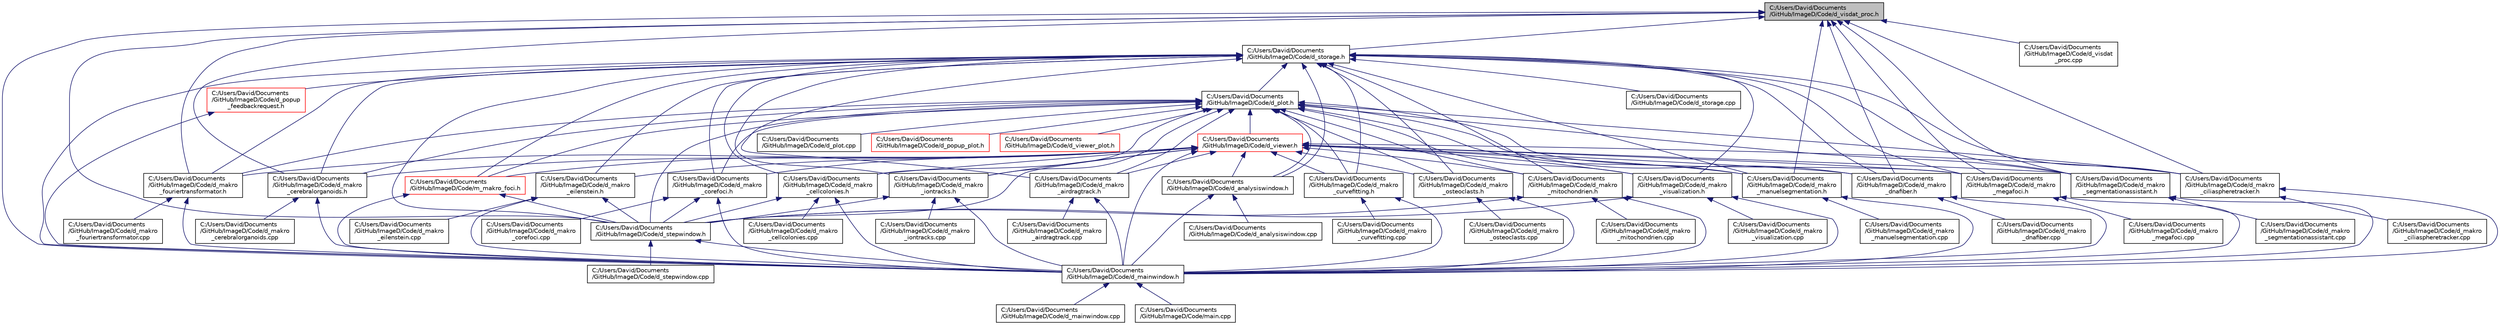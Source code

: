 digraph "C:/Users/David/Documents/GitHub/ImageD/Code/d_visdat_proc.h"
{
 // LATEX_PDF_SIZE
  edge [fontname="Helvetica",fontsize="10",labelfontname="Helvetica",labelfontsize="10"];
  node [fontname="Helvetica",fontsize="10",shape=record];
  Node1 [label="C:/Users/David/Documents\l/GitHub/ImageD/Code/d_visdat_proc.h",height=0.2,width=0.4,color="black", fillcolor="grey75", style="filled", fontcolor="black",tooltip=" "];
  Node1 -> Node2 [dir="back",color="midnightblue",fontsize="10",style="solid"];
  Node2 [label="C:/Users/David/Documents\l/GitHub/ImageD/Code/d_mainwindow.h",height=0.2,width=0.4,color="black", fillcolor="white", style="filled",URL="$d__mainwindow_8h.html",tooltip=" "];
  Node2 -> Node3 [dir="back",color="midnightblue",fontsize="10",style="solid"];
  Node3 [label="C:/Users/David/Documents\l/GitHub/ImageD/Code/d_mainwindow.cpp",height=0.2,width=0.4,color="black", fillcolor="white", style="filled",URL="$d__mainwindow_8cpp.html",tooltip=" "];
  Node2 -> Node4 [dir="back",color="midnightblue",fontsize="10",style="solid"];
  Node4 [label="C:/Users/David/Documents\l/GitHub/ImageD/Code/main.cpp",height=0.2,width=0.4,color="black", fillcolor="white", style="filled",URL="$main_8cpp.html",tooltip=" "];
  Node1 -> Node5 [dir="back",color="midnightblue",fontsize="10",style="solid"];
  Node5 [label="C:/Users/David/Documents\l/GitHub/ImageD/Code/d_makro\l_cerebralorganoids.h",height=0.2,width=0.4,color="black", fillcolor="white", style="filled",URL="$d__makro__cerebralorganoids_8h.html",tooltip=" "];
  Node5 -> Node2 [dir="back",color="midnightblue",fontsize="10",style="solid"];
  Node5 -> Node6 [dir="back",color="midnightblue",fontsize="10",style="solid"];
  Node6 [label="C:/Users/David/Documents\l/GitHub/ImageD/Code/d_makro\l_cerebralorganoids.cpp",height=0.2,width=0.4,color="black", fillcolor="white", style="filled",URL="$d__makro__cerebralorganoids_8cpp.html",tooltip=" "];
  Node1 -> Node7 [dir="back",color="midnightblue",fontsize="10",style="solid"];
  Node7 [label="C:/Users/David/Documents\l/GitHub/ImageD/Code/d_makro\l_ciliaspheretracker.h",height=0.2,width=0.4,color="black", fillcolor="white", style="filled",URL="$d__makro__ciliaspheretracker_8h.html",tooltip=" "];
  Node7 -> Node2 [dir="back",color="midnightblue",fontsize="10",style="solid"];
  Node7 -> Node8 [dir="back",color="midnightblue",fontsize="10",style="solid"];
  Node8 [label="C:/Users/David/Documents\l/GitHub/ImageD/Code/d_makro\l_ciliaspheretracker.cpp",height=0.2,width=0.4,color="black", fillcolor="white", style="filled",URL="$d__makro__ciliaspheretracker_8cpp.html",tooltip=" "];
  Node1 -> Node9 [dir="back",color="midnightblue",fontsize="10",style="solid"];
  Node9 [label="C:/Users/David/Documents\l/GitHub/ImageD/Code/d_makro\l_dnafiber.h",height=0.2,width=0.4,color="black", fillcolor="white", style="filled",URL="$d__makro__dnafiber_8h.html",tooltip=" "];
  Node9 -> Node2 [dir="back",color="midnightblue",fontsize="10",style="solid"];
  Node9 -> Node10 [dir="back",color="midnightblue",fontsize="10",style="solid"];
  Node10 [label="C:/Users/David/Documents\l/GitHub/ImageD/Code/d_makro\l_dnafiber.cpp",height=0.2,width=0.4,color="black", fillcolor="white", style="filled",URL="$d__makro__dnafiber_8cpp.html",tooltip=" "];
  Node1 -> Node11 [dir="back",color="midnightblue",fontsize="10",style="solid"];
  Node11 [label="C:/Users/David/Documents\l/GitHub/ImageD/Code/d_makro\l_fouriertransformator.h",height=0.2,width=0.4,color="black", fillcolor="white", style="filled",URL="$d__makro__fouriertransformator_8h.html",tooltip=" "];
  Node11 -> Node2 [dir="back",color="midnightblue",fontsize="10",style="solid"];
  Node11 -> Node12 [dir="back",color="midnightblue",fontsize="10",style="solid"];
  Node12 [label="C:/Users/David/Documents\l/GitHub/ImageD/Code/d_makro\l_fouriertransformator.cpp",height=0.2,width=0.4,color="black", fillcolor="white", style="filled",URL="$d__makro__fouriertransformator_8cpp.html",tooltip=" "];
  Node1 -> Node13 [dir="back",color="midnightblue",fontsize="10",style="solid"];
  Node13 [label="C:/Users/David/Documents\l/GitHub/ImageD/Code/d_makro\l_manuelsegmentation.h",height=0.2,width=0.4,color="black", fillcolor="white", style="filled",URL="$d__makro__manuelsegmentation_8h.html",tooltip=" "];
  Node13 -> Node2 [dir="back",color="midnightblue",fontsize="10",style="solid"];
  Node13 -> Node14 [dir="back",color="midnightblue",fontsize="10",style="solid"];
  Node14 [label="C:/Users/David/Documents\l/GitHub/ImageD/Code/d_makro\l_manuelsegmentation.cpp",height=0.2,width=0.4,color="black", fillcolor="white", style="filled",URL="$d__makro__manuelsegmentation_8cpp.html",tooltip=" "];
  Node1 -> Node15 [dir="back",color="midnightblue",fontsize="10",style="solid"];
  Node15 [label="C:/Users/David/Documents\l/GitHub/ImageD/Code/d_makro\l_megafoci.h",height=0.2,width=0.4,color="black", fillcolor="white", style="filled",URL="$d__makro__megafoci_8h.html",tooltip=" "];
  Node15 -> Node2 [dir="back",color="midnightblue",fontsize="10",style="solid"];
  Node15 -> Node16 [dir="back",color="midnightblue",fontsize="10",style="solid"];
  Node16 [label="C:/Users/David/Documents\l/GitHub/ImageD/Code/d_makro\l_megafoci.cpp",height=0.2,width=0.4,color="black", fillcolor="white", style="filled",URL="$d__makro__megafoci_8cpp.html",tooltip=" "];
  Node1 -> Node17 [dir="back",color="midnightblue",fontsize="10",style="solid"];
  Node17 [label="C:/Users/David/Documents\l/GitHub/ImageD/Code/d_makro\l_segmentationassistant.h",height=0.2,width=0.4,color="black", fillcolor="white", style="filled",URL="$d__makro__segmentationassistant_8h.html",tooltip=" "];
  Node17 -> Node2 [dir="back",color="midnightblue",fontsize="10",style="solid"];
  Node17 -> Node18 [dir="back",color="midnightblue",fontsize="10",style="solid"];
  Node18 [label="C:/Users/David/Documents\l/GitHub/ImageD/Code/d_makro\l_segmentationassistant.cpp",height=0.2,width=0.4,color="black", fillcolor="white", style="filled",URL="$d__makro__segmentationassistant_8cpp.html",tooltip=" "];
  Node1 -> Node19 [dir="back",color="midnightblue",fontsize="10",style="solid"];
  Node19 [label="C:/Users/David/Documents\l/GitHub/ImageD/Code/d_stepwindow.h",height=0.2,width=0.4,color="black", fillcolor="white", style="filled",URL="$d__stepwindow_8h.html",tooltip=" "];
  Node19 -> Node2 [dir="back",color="midnightblue",fontsize="10",style="solid"];
  Node19 -> Node20 [dir="back",color="midnightblue",fontsize="10",style="solid"];
  Node20 [label="C:/Users/David/Documents\l/GitHub/ImageD/Code/d_stepwindow.cpp",height=0.2,width=0.4,color="black", fillcolor="white", style="filled",URL="$d__stepwindow_8cpp.html",tooltip=" "];
  Node1 -> Node21 [dir="back",color="midnightblue",fontsize="10",style="solid"];
  Node21 [label="C:/Users/David/Documents\l/GitHub/ImageD/Code/d_storage.h",height=0.2,width=0.4,color="black", fillcolor="white", style="filled",URL="$d__storage_8h.html",tooltip=" "];
  Node21 -> Node22 [dir="back",color="midnightblue",fontsize="10",style="solid"];
  Node22 [label="C:/Users/David/Documents\l/GitHub/ImageD/Code/d_analysiswindow.h",height=0.2,width=0.4,color="black", fillcolor="white", style="filled",URL="$d__analysiswindow_8h.html",tooltip=" "];
  Node22 -> Node23 [dir="back",color="midnightblue",fontsize="10",style="solid"];
  Node23 [label="C:/Users/David/Documents\l/GitHub/ImageD/Code/d_analysiswindow.cpp",height=0.2,width=0.4,color="black", fillcolor="white", style="filled",URL="$d__analysiswindow_8cpp.html",tooltip=" "];
  Node22 -> Node2 [dir="back",color="midnightblue",fontsize="10",style="solid"];
  Node21 -> Node2 [dir="back",color="midnightblue",fontsize="10",style="solid"];
  Node21 -> Node24 [dir="back",color="midnightblue",fontsize="10",style="solid"];
  Node24 [label="C:/Users/David/Documents\l/GitHub/ImageD/Code/d_makro\l_airdragtrack.h",height=0.2,width=0.4,color="black", fillcolor="white", style="filled",URL="$d__makro__airdragtrack_8h.html",tooltip=" "];
  Node24 -> Node2 [dir="back",color="midnightblue",fontsize="10",style="solid"];
  Node24 -> Node25 [dir="back",color="midnightblue",fontsize="10",style="solid"];
  Node25 [label="C:/Users/David/Documents\l/GitHub/ImageD/Code/d_makro\l_airdragtrack.cpp",height=0.2,width=0.4,color="black", fillcolor="white", style="filled",URL="$d__makro__airdragtrack_8cpp.html",tooltip=" "];
  Node21 -> Node26 [dir="back",color="midnightblue",fontsize="10",style="solid"];
  Node26 [label="C:/Users/David/Documents\l/GitHub/ImageD/Code/d_makro\l_cellcolonies.h",height=0.2,width=0.4,color="black", fillcolor="white", style="filled",URL="$d__makro__cellcolonies_8h.html",tooltip=" "];
  Node26 -> Node2 [dir="back",color="midnightblue",fontsize="10",style="solid"];
  Node26 -> Node27 [dir="back",color="midnightblue",fontsize="10",style="solid"];
  Node27 [label="C:/Users/David/Documents\l/GitHub/ImageD/Code/d_makro\l_cellcolonies.cpp",height=0.2,width=0.4,color="black", fillcolor="white", style="filled",URL="$d__makro__cellcolonies_8cpp.html",tooltip=" "];
  Node26 -> Node19 [dir="back",color="midnightblue",fontsize="10",style="solid"];
  Node21 -> Node5 [dir="back",color="midnightblue",fontsize="10",style="solid"];
  Node21 -> Node7 [dir="back",color="midnightblue",fontsize="10",style="solid"];
  Node21 -> Node28 [dir="back",color="midnightblue",fontsize="10",style="solid"];
  Node28 [label="C:/Users/David/Documents\l/GitHub/ImageD/Code/d_makro\l_corefoci.h",height=0.2,width=0.4,color="black", fillcolor="white", style="filled",URL="$d__makro__corefoci_8h.html",tooltip=" "];
  Node28 -> Node2 [dir="back",color="midnightblue",fontsize="10",style="solid"];
  Node28 -> Node29 [dir="back",color="midnightblue",fontsize="10",style="solid"];
  Node29 [label="C:/Users/David/Documents\l/GitHub/ImageD/Code/d_makro\l_corefoci.cpp",height=0.2,width=0.4,color="black", fillcolor="white", style="filled",URL="$d__makro__corefoci_8cpp.html",tooltip=" "];
  Node28 -> Node19 [dir="back",color="midnightblue",fontsize="10",style="solid"];
  Node21 -> Node30 [dir="back",color="midnightblue",fontsize="10",style="solid"];
  Node30 [label="C:/Users/David/Documents\l/GitHub/ImageD/Code/d_makro\l_curvefitting.h",height=0.2,width=0.4,color="black", fillcolor="white", style="filled",URL="$d__makro__curvefitting_8h.html",tooltip=" "];
  Node30 -> Node2 [dir="back",color="midnightblue",fontsize="10",style="solid"];
  Node30 -> Node31 [dir="back",color="midnightblue",fontsize="10",style="solid"];
  Node31 [label="C:/Users/David/Documents\l/GitHub/ImageD/Code/d_makro\l_curvefitting.cpp",height=0.2,width=0.4,color="black", fillcolor="white", style="filled",URL="$d__makro__curvefitting_8cpp.html",tooltip=" "];
  Node21 -> Node9 [dir="back",color="midnightblue",fontsize="10",style="solid"];
  Node21 -> Node32 [dir="back",color="midnightblue",fontsize="10",style="solid"];
  Node32 [label="C:/Users/David/Documents\l/GitHub/ImageD/Code/d_makro\l_eilenstein.h",height=0.2,width=0.4,color="black", fillcolor="white", style="filled",URL="$d__makro__eilenstein_8h.html",tooltip=" "];
  Node32 -> Node2 [dir="back",color="midnightblue",fontsize="10",style="solid"];
  Node32 -> Node33 [dir="back",color="midnightblue",fontsize="10",style="solid"];
  Node33 [label="C:/Users/David/Documents\l/GitHub/ImageD/Code/d_makro\l_eilenstein.cpp",height=0.2,width=0.4,color="black", fillcolor="white", style="filled",URL="$d__makro__eilenstein_8cpp.html",tooltip=" "];
  Node32 -> Node19 [dir="back",color="midnightblue",fontsize="10",style="solid"];
  Node21 -> Node11 [dir="back",color="midnightblue",fontsize="10",style="solid"];
  Node21 -> Node34 [dir="back",color="midnightblue",fontsize="10",style="solid"];
  Node34 [label="C:/Users/David/Documents\l/GitHub/ImageD/Code/d_makro\l_iontracks.h",height=0.2,width=0.4,color="black", fillcolor="white", style="filled",URL="$d__makro__iontracks_8h.html",tooltip=" "];
  Node34 -> Node2 [dir="back",color="midnightblue",fontsize="10",style="solid"];
  Node34 -> Node35 [dir="back",color="midnightblue",fontsize="10",style="solid"];
  Node35 [label="C:/Users/David/Documents\l/GitHub/ImageD/Code/d_makro\l_iontracks.cpp",height=0.2,width=0.4,color="black", fillcolor="white", style="filled",URL="$d__makro__iontracks_8cpp.html",tooltip=" "];
  Node34 -> Node19 [dir="back",color="midnightblue",fontsize="10",style="solid"];
  Node21 -> Node13 [dir="back",color="midnightblue",fontsize="10",style="solid"];
  Node21 -> Node15 [dir="back",color="midnightblue",fontsize="10",style="solid"];
  Node21 -> Node36 [dir="back",color="midnightblue",fontsize="10",style="solid"];
  Node36 [label="C:/Users/David/Documents\l/GitHub/ImageD/Code/d_makro\l_mitochondrien.h",height=0.2,width=0.4,color="black", fillcolor="white", style="filled",URL="$d__makro__mitochondrien_8h.html",tooltip=" "];
  Node36 -> Node2 [dir="back",color="midnightblue",fontsize="10",style="solid"];
  Node36 -> Node37 [dir="back",color="midnightblue",fontsize="10",style="solid"];
  Node37 [label="C:/Users/David/Documents\l/GitHub/ImageD/Code/d_makro\l_mitochondrien.cpp",height=0.2,width=0.4,color="black", fillcolor="white", style="filled",URL="$d__makro__mitochondrien_8cpp.html",tooltip=" "];
  Node36 -> Node19 [dir="back",color="midnightblue",fontsize="10",style="solid"];
  Node21 -> Node38 [dir="back",color="midnightblue",fontsize="10",style="solid"];
  Node38 [label="C:/Users/David/Documents\l/GitHub/ImageD/Code/d_makro\l_osteoclasts.h",height=0.2,width=0.4,color="black", fillcolor="white", style="filled",URL="$d__makro__osteoclasts_8h.html",tooltip=" "];
  Node38 -> Node2 [dir="back",color="midnightblue",fontsize="10",style="solid"];
  Node38 -> Node39 [dir="back",color="midnightblue",fontsize="10",style="solid"];
  Node39 [label="C:/Users/David/Documents\l/GitHub/ImageD/Code/d_makro\l_osteoclasts.cpp",height=0.2,width=0.4,color="black", fillcolor="white", style="filled",URL="$d__makro__osteoclasts_8cpp.html",tooltip=" "];
  Node21 -> Node17 [dir="back",color="midnightblue",fontsize="10",style="solid"];
  Node21 -> Node40 [dir="back",color="midnightblue",fontsize="10",style="solid"];
  Node40 [label="C:/Users/David/Documents\l/GitHub/ImageD/Code/d_makro\l_visualization.h",height=0.2,width=0.4,color="black", fillcolor="white", style="filled",URL="$d__makro__visualization_8h.html",tooltip=" "];
  Node40 -> Node2 [dir="back",color="midnightblue",fontsize="10",style="solid"];
  Node40 -> Node41 [dir="back",color="midnightblue",fontsize="10",style="solid"];
  Node41 [label="C:/Users/David/Documents\l/GitHub/ImageD/Code/d_makro\l_visualization.cpp",height=0.2,width=0.4,color="black", fillcolor="white", style="filled",URL="$d__makro__visualization_8cpp.html",tooltip=" "];
  Node40 -> Node19 [dir="back",color="midnightblue",fontsize="10",style="solid"];
  Node21 -> Node42 [dir="back",color="midnightblue",fontsize="10",style="solid"];
  Node42 [label="C:/Users/David/Documents\l/GitHub/ImageD/Code/d_plot.h",height=0.2,width=0.4,color="black", fillcolor="white", style="filled",URL="$d__plot_8h.html",tooltip=" "];
  Node42 -> Node22 [dir="back",color="midnightblue",fontsize="10",style="solid"];
  Node42 -> Node24 [dir="back",color="midnightblue",fontsize="10",style="solid"];
  Node42 -> Node26 [dir="back",color="midnightblue",fontsize="10",style="solid"];
  Node42 -> Node5 [dir="back",color="midnightblue",fontsize="10",style="solid"];
  Node42 -> Node7 [dir="back",color="midnightblue",fontsize="10",style="solid"];
  Node42 -> Node28 [dir="back",color="midnightblue",fontsize="10",style="solid"];
  Node42 -> Node30 [dir="back",color="midnightblue",fontsize="10",style="solid"];
  Node42 -> Node9 [dir="back",color="midnightblue",fontsize="10",style="solid"];
  Node42 -> Node11 [dir="back",color="midnightblue",fontsize="10",style="solid"];
  Node42 -> Node34 [dir="back",color="midnightblue",fontsize="10",style="solid"];
  Node42 -> Node13 [dir="back",color="midnightblue",fontsize="10",style="solid"];
  Node42 -> Node15 [dir="back",color="midnightblue",fontsize="10",style="solid"];
  Node42 -> Node36 [dir="back",color="midnightblue",fontsize="10",style="solid"];
  Node42 -> Node38 [dir="back",color="midnightblue",fontsize="10",style="solid"];
  Node42 -> Node17 [dir="back",color="midnightblue",fontsize="10",style="solid"];
  Node42 -> Node40 [dir="back",color="midnightblue",fontsize="10",style="solid"];
  Node42 -> Node43 [dir="back",color="midnightblue",fontsize="10",style="solid"];
  Node43 [label="C:/Users/David/Documents\l/GitHub/ImageD/Code/d_plot.cpp",height=0.2,width=0.4,color="black", fillcolor="white", style="filled",URL="$d__plot_8cpp.html",tooltip=" "];
  Node42 -> Node44 [dir="back",color="midnightblue",fontsize="10",style="solid"];
  Node44 [label="C:/Users/David/Documents\l/GitHub/ImageD/Code/d_popup_plot.h",height=0.2,width=0.4,color="red", fillcolor="white", style="filled",URL="$d__popup__plot_8h.html",tooltip=" "];
  Node42 -> Node19 [dir="back",color="midnightblue",fontsize="10",style="solid"];
  Node42 -> Node46 [dir="back",color="midnightblue",fontsize="10",style="solid"];
  Node46 [label="C:/Users/David/Documents\l/GitHub/ImageD/Code/d_viewer.h",height=0.2,width=0.4,color="red", fillcolor="white", style="filled",URL="$d__viewer_8h.html",tooltip=" "];
  Node46 -> Node22 [dir="back",color="midnightblue",fontsize="10",style="solid"];
  Node46 -> Node2 [dir="back",color="midnightblue",fontsize="10",style="solid"];
  Node46 -> Node24 [dir="back",color="midnightblue",fontsize="10",style="solid"];
  Node46 -> Node26 [dir="back",color="midnightblue",fontsize="10",style="solid"];
  Node46 -> Node5 [dir="back",color="midnightblue",fontsize="10",style="solid"];
  Node46 -> Node7 [dir="back",color="midnightblue",fontsize="10",style="solid"];
  Node46 -> Node28 [dir="back",color="midnightblue",fontsize="10",style="solid"];
  Node46 -> Node30 [dir="back",color="midnightblue",fontsize="10",style="solid"];
  Node46 -> Node9 [dir="back",color="midnightblue",fontsize="10",style="solid"];
  Node46 -> Node32 [dir="back",color="midnightblue",fontsize="10",style="solid"];
  Node46 -> Node11 [dir="back",color="midnightblue",fontsize="10",style="solid"];
  Node46 -> Node34 [dir="back",color="midnightblue",fontsize="10",style="solid"];
  Node46 -> Node13 [dir="back",color="midnightblue",fontsize="10",style="solid"];
  Node46 -> Node15 [dir="back",color="midnightblue",fontsize="10",style="solid"];
  Node46 -> Node36 [dir="back",color="midnightblue",fontsize="10",style="solid"];
  Node46 -> Node38 [dir="back",color="midnightblue",fontsize="10",style="solid"];
  Node46 -> Node17 [dir="back",color="midnightblue",fontsize="10",style="solid"];
  Node46 -> Node40 [dir="back",color="midnightblue",fontsize="10",style="solid"];
  Node46 -> Node19 [dir="back",color="midnightblue",fontsize="10",style="solid"];
  Node46 -> Node48 [dir="back",color="midnightblue",fontsize="10",style="solid"];
  Node48 [label="C:/Users/David/Documents\l/GitHub/ImageD/Code/m_makro_foci.h",height=0.2,width=0.4,color="red", fillcolor="white", style="filled",URL="$m__makro__foci_8h.html",tooltip=" "];
  Node48 -> Node2 [dir="back",color="midnightblue",fontsize="10",style="solid"];
  Node48 -> Node19 [dir="back",color="midnightblue",fontsize="10",style="solid"];
  Node42 -> Node50 [dir="back",color="midnightblue",fontsize="10",style="solid"];
  Node50 [label="C:/Users/David/Documents\l/GitHub/ImageD/Code/d_viewer_plot.h",height=0.2,width=0.4,color="red", fillcolor="white", style="filled",URL="$d__viewer__plot_8h.html",tooltip=" "];
  Node42 -> Node48 [dir="back",color="midnightblue",fontsize="10",style="solid"];
  Node21 -> Node52 [dir="back",color="midnightblue",fontsize="10",style="solid"];
  Node52 [label="C:/Users/David/Documents\l/GitHub/ImageD/Code/d_popup\l_feedbackrequest.h",height=0.2,width=0.4,color="red", fillcolor="white", style="filled",URL="$d__popup__feedbackrequest_8h.html",tooltip=" "];
  Node52 -> Node2 [dir="back",color="midnightblue",fontsize="10",style="solid"];
  Node21 -> Node19 [dir="back",color="midnightblue",fontsize="10",style="solid"];
  Node21 -> Node54 [dir="back",color="midnightblue",fontsize="10",style="solid"];
  Node54 [label="C:/Users/David/Documents\l/GitHub/ImageD/Code/d_storage.cpp",height=0.2,width=0.4,color="black", fillcolor="white", style="filled",URL="$d__storage_8cpp.html",tooltip=" "];
  Node21 -> Node48 [dir="back",color="midnightblue",fontsize="10",style="solid"];
  Node1 -> Node55 [dir="back",color="midnightblue",fontsize="10",style="solid"];
  Node55 [label="C:/Users/David/Documents\l/GitHub/ImageD/Code/d_visdat\l_proc.cpp",height=0.2,width=0.4,color="black", fillcolor="white", style="filled",URL="$d__visdat__proc_8cpp.html",tooltip=" "];
}
